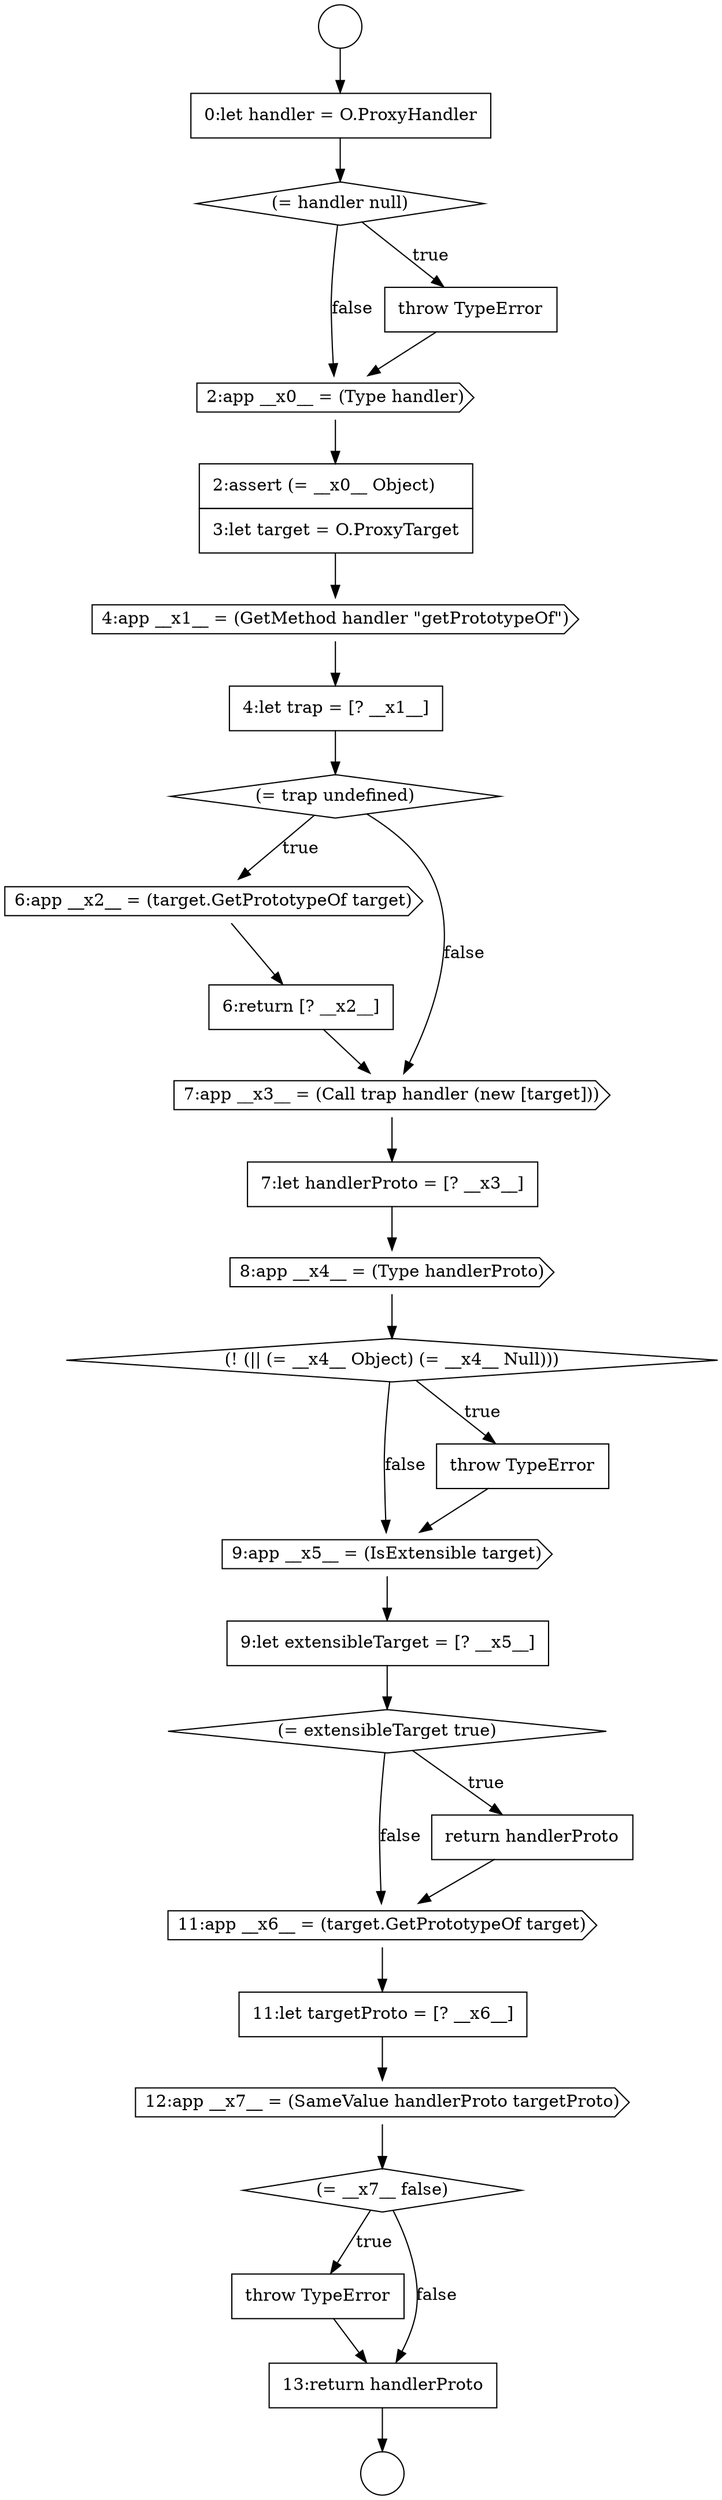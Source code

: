 digraph {
  node2854 [shape=cds, label=<<font color="black">6:app __x2__ = (target.GetPrototypeOf target)</font>> color="black" fillcolor="white" style=filled]
  node2844 [shape=circle label=" " color="black" fillcolor="white" style=filled]
  node2869 [shape=none, margin=0, label=<<font color="black">
    <table border="0" cellborder="1" cellspacing="0" cellpadding="10">
      <tr><td align="left">throw TypeError</td></tr>
    </table>
  </font>> color="black" fillcolor="white" style=filled]
  node2861 [shape=cds, label=<<font color="black">9:app __x5__ = (IsExtensible target)</font>> color="black" fillcolor="white" style=filled]
  node2858 [shape=cds, label=<<font color="black">8:app __x4__ = (Type handlerProto)</font>> color="black" fillcolor="white" style=filled]
  node2868 [shape=diamond, label=<<font color="black">(= __x7__ false)</font>> color="black" fillcolor="white" style=filled]
  node2856 [shape=cds, label=<<font color="black">7:app __x3__ = (Call trap handler (new [target]))</font>> color="black" fillcolor="white" style=filled]
  node2867 [shape=cds, label=<<font color="black">12:app __x7__ = (SameValue handlerProto targetProto)</font>> color="black" fillcolor="white" style=filled]
  node2846 [shape=none, margin=0, label=<<font color="black">
    <table border="0" cellborder="1" cellspacing="0" cellpadding="10">
      <tr><td align="left">0:let handler = O.ProxyHandler</td></tr>
    </table>
  </font>> color="black" fillcolor="white" style=filled]
  node2866 [shape=none, margin=0, label=<<font color="black">
    <table border="0" cellborder="1" cellspacing="0" cellpadding="10">
      <tr><td align="left">11:let targetProto = [? __x6__]</td></tr>
    </table>
  </font>> color="black" fillcolor="white" style=filled]
  node2857 [shape=none, margin=0, label=<<font color="black">
    <table border="0" cellborder="1" cellspacing="0" cellpadding="10">
      <tr><td align="left">7:let handlerProto = [? __x3__]</td></tr>
    </table>
  </font>> color="black" fillcolor="white" style=filled]
  node2852 [shape=none, margin=0, label=<<font color="black">
    <table border="0" cellborder="1" cellspacing="0" cellpadding="10">
      <tr><td align="left">4:let trap = [? __x1__]</td></tr>
    </table>
  </font>> color="black" fillcolor="white" style=filled]
  node2845 [shape=circle label=" " color="black" fillcolor="white" style=filled]
  node2851 [shape=cds, label=<<font color="black">4:app __x1__ = (GetMethod handler &quot;getPrototypeOf&quot;)</font>> color="black" fillcolor="white" style=filled]
  node2862 [shape=none, margin=0, label=<<font color="black">
    <table border="0" cellborder="1" cellspacing="0" cellpadding="10">
      <tr><td align="left">9:let extensibleTarget = [? __x5__]</td></tr>
    </table>
  </font>> color="black" fillcolor="white" style=filled]
  node2859 [shape=diamond, label=<<font color="black">(! (|| (= __x4__ Object) (= __x4__ Null)))</font>> color="black" fillcolor="white" style=filled]
  node2849 [shape=cds, label=<<font color="black">2:app __x0__ = (Type handler)</font>> color="black" fillcolor="white" style=filled]
  node2863 [shape=diamond, label=<<font color="black">(= extensibleTarget true)</font>> color="black" fillcolor="white" style=filled]
  node2850 [shape=none, margin=0, label=<<font color="black">
    <table border="0" cellborder="1" cellspacing="0" cellpadding="10">
      <tr><td align="left">2:assert (= __x0__ Object)</td></tr>
      <tr><td align="left">3:let target = O.ProxyTarget</td></tr>
    </table>
  </font>> color="black" fillcolor="white" style=filled]
  node2860 [shape=none, margin=0, label=<<font color="black">
    <table border="0" cellborder="1" cellspacing="0" cellpadding="10">
      <tr><td align="left">throw TypeError</td></tr>
    </table>
  </font>> color="black" fillcolor="white" style=filled]
  node2848 [shape=none, margin=0, label=<<font color="black">
    <table border="0" cellborder="1" cellspacing="0" cellpadding="10">
      <tr><td align="left">throw TypeError</td></tr>
    </table>
  </font>> color="black" fillcolor="white" style=filled]
  node2865 [shape=cds, label=<<font color="black">11:app __x6__ = (target.GetPrototypeOf target)</font>> color="black" fillcolor="white" style=filled]
  node2870 [shape=none, margin=0, label=<<font color="black">
    <table border="0" cellborder="1" cellspacing="0" cellpadding="10">
      <tr><td align="left">13:return handlerProto</td></tr>
    </table>
  </font>> color="black" fillcolor="white" style=filled]
  node2855 [shape=none, margin=0, label=<<font color="black">
    <table border="0" cellborder="1" cellspacing="0" cellpadding="10">
      <tr><td align="left">6:return [? __x2__]</td></tr>
    </table>
  </font>> color="black" fillcolor="white" style=filled]
  node2853 [shape=diamond, label=<<font color="black">(= trap undefined)</font>> color="black" fillcolor="white" style=filled]
  node2847 [shape=diamond, label=<<font color="black">(= handler null)</font>> color="black" fillcolor="white" style=filled]
  node2864 [shape=none, margin=0, label=<<font color="black">
    <table border="0" cellborder="1" cellspacing="0" cellpadding="10">
      <tr><td align="left">return handlerProto</td></tr>
    </table>
  </font>> color="black" fillcolor="white" style=filled]
  node2851 -> node2852 [ color="black"]
  node2844 -> node2846 [ color="black"]
  node2864 -> node2865 [ color="black"]
  node2856 -> node2857 [ color="black"]
  node2847 -> node2848 [label=<<font color="black">true</font>> color="black"]
  node2847 -> node2849 [label=<<font color="black">false</font>> color="black"]
  node2852 -> node2853 [ color="black"]
  node2848 -> node2849 [ color="black"]
  node2850 -> node2851 [ color="black"]
  node2863 -> node2864 [label=<<font color="black">true</font>> color="black"]
  node2863 -> node2865 [label=<<font color="black">false</font>> color="black"]
  node2861 -> node2862 [ color="black"]
  node2870 -> node2845 [ color="black"]
  node2846 -> node2847 [ color="black"]
  node2858 -> node2859 [ color="black"]
  node2866 -> node2867 [ color="black"]
  node2854 -> node2855 [ color="black"]
  node2853 -> node2854 [label=<<font color="black">true</font>> color="black"]
  node2853 -> node2856 [label=<<font color="black">false</font>> color="black"]
  node2857 -> node2858 [ color="black"]
  node2869 -> node2870 [ color="black"]
  node2860 -> node2861 [ color="black"]
  node2867 -> node2868 [ color="black"]
  node2859 -> node2860 [label=<<font color="black">true</font>> color="black"]
  node2859 -> node2861 [label=<<font color="black">false</font>> color="black"]
  node2868 -> node2869 [label=<<font color="black">true</font>> color="black"]
  node2868 -> node2870 [label=<<font color="black">false</font>> color="black"]
  node2862 -> node2863 [ color="black"]
  node2855 -> node2856 [ color="black"]
  node2865 -> node2866 [ color="black"]
  node2849 -> node2850 [ color="black"]
}
